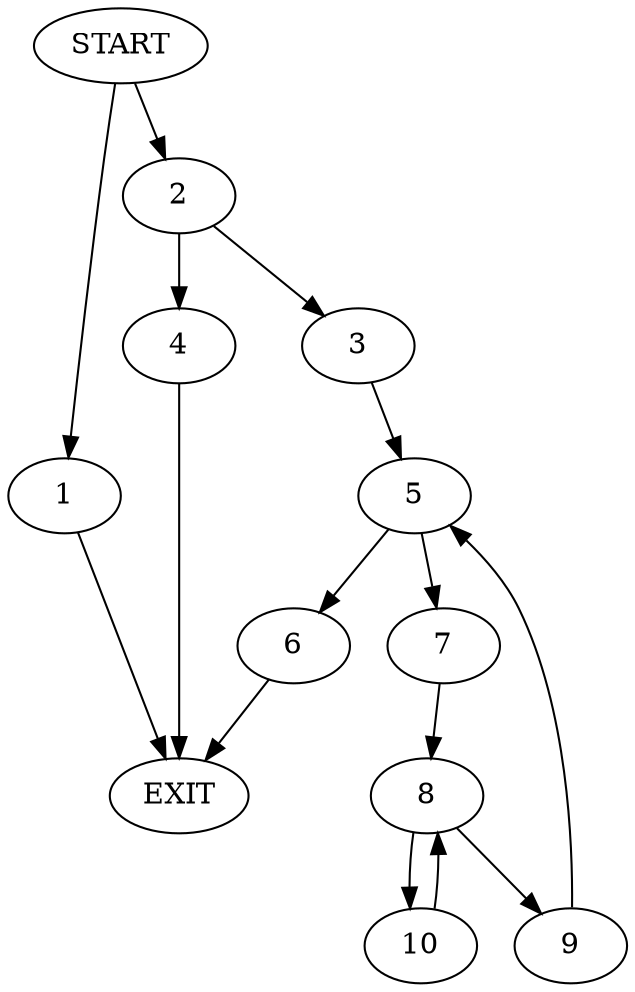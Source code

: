 digraph {
0 [label="START"]
11 [label="EXIT"]
0 -> 1
1 -> 11
0 -> 2
2 -> 3
2 -> 4
3 -> 5
4 -> 11
5 -> 6
5 -> 7
6 -> 11
7 -> 8
8 -> 9
8 -> 10
9 -> 5
10 -> 8
}
